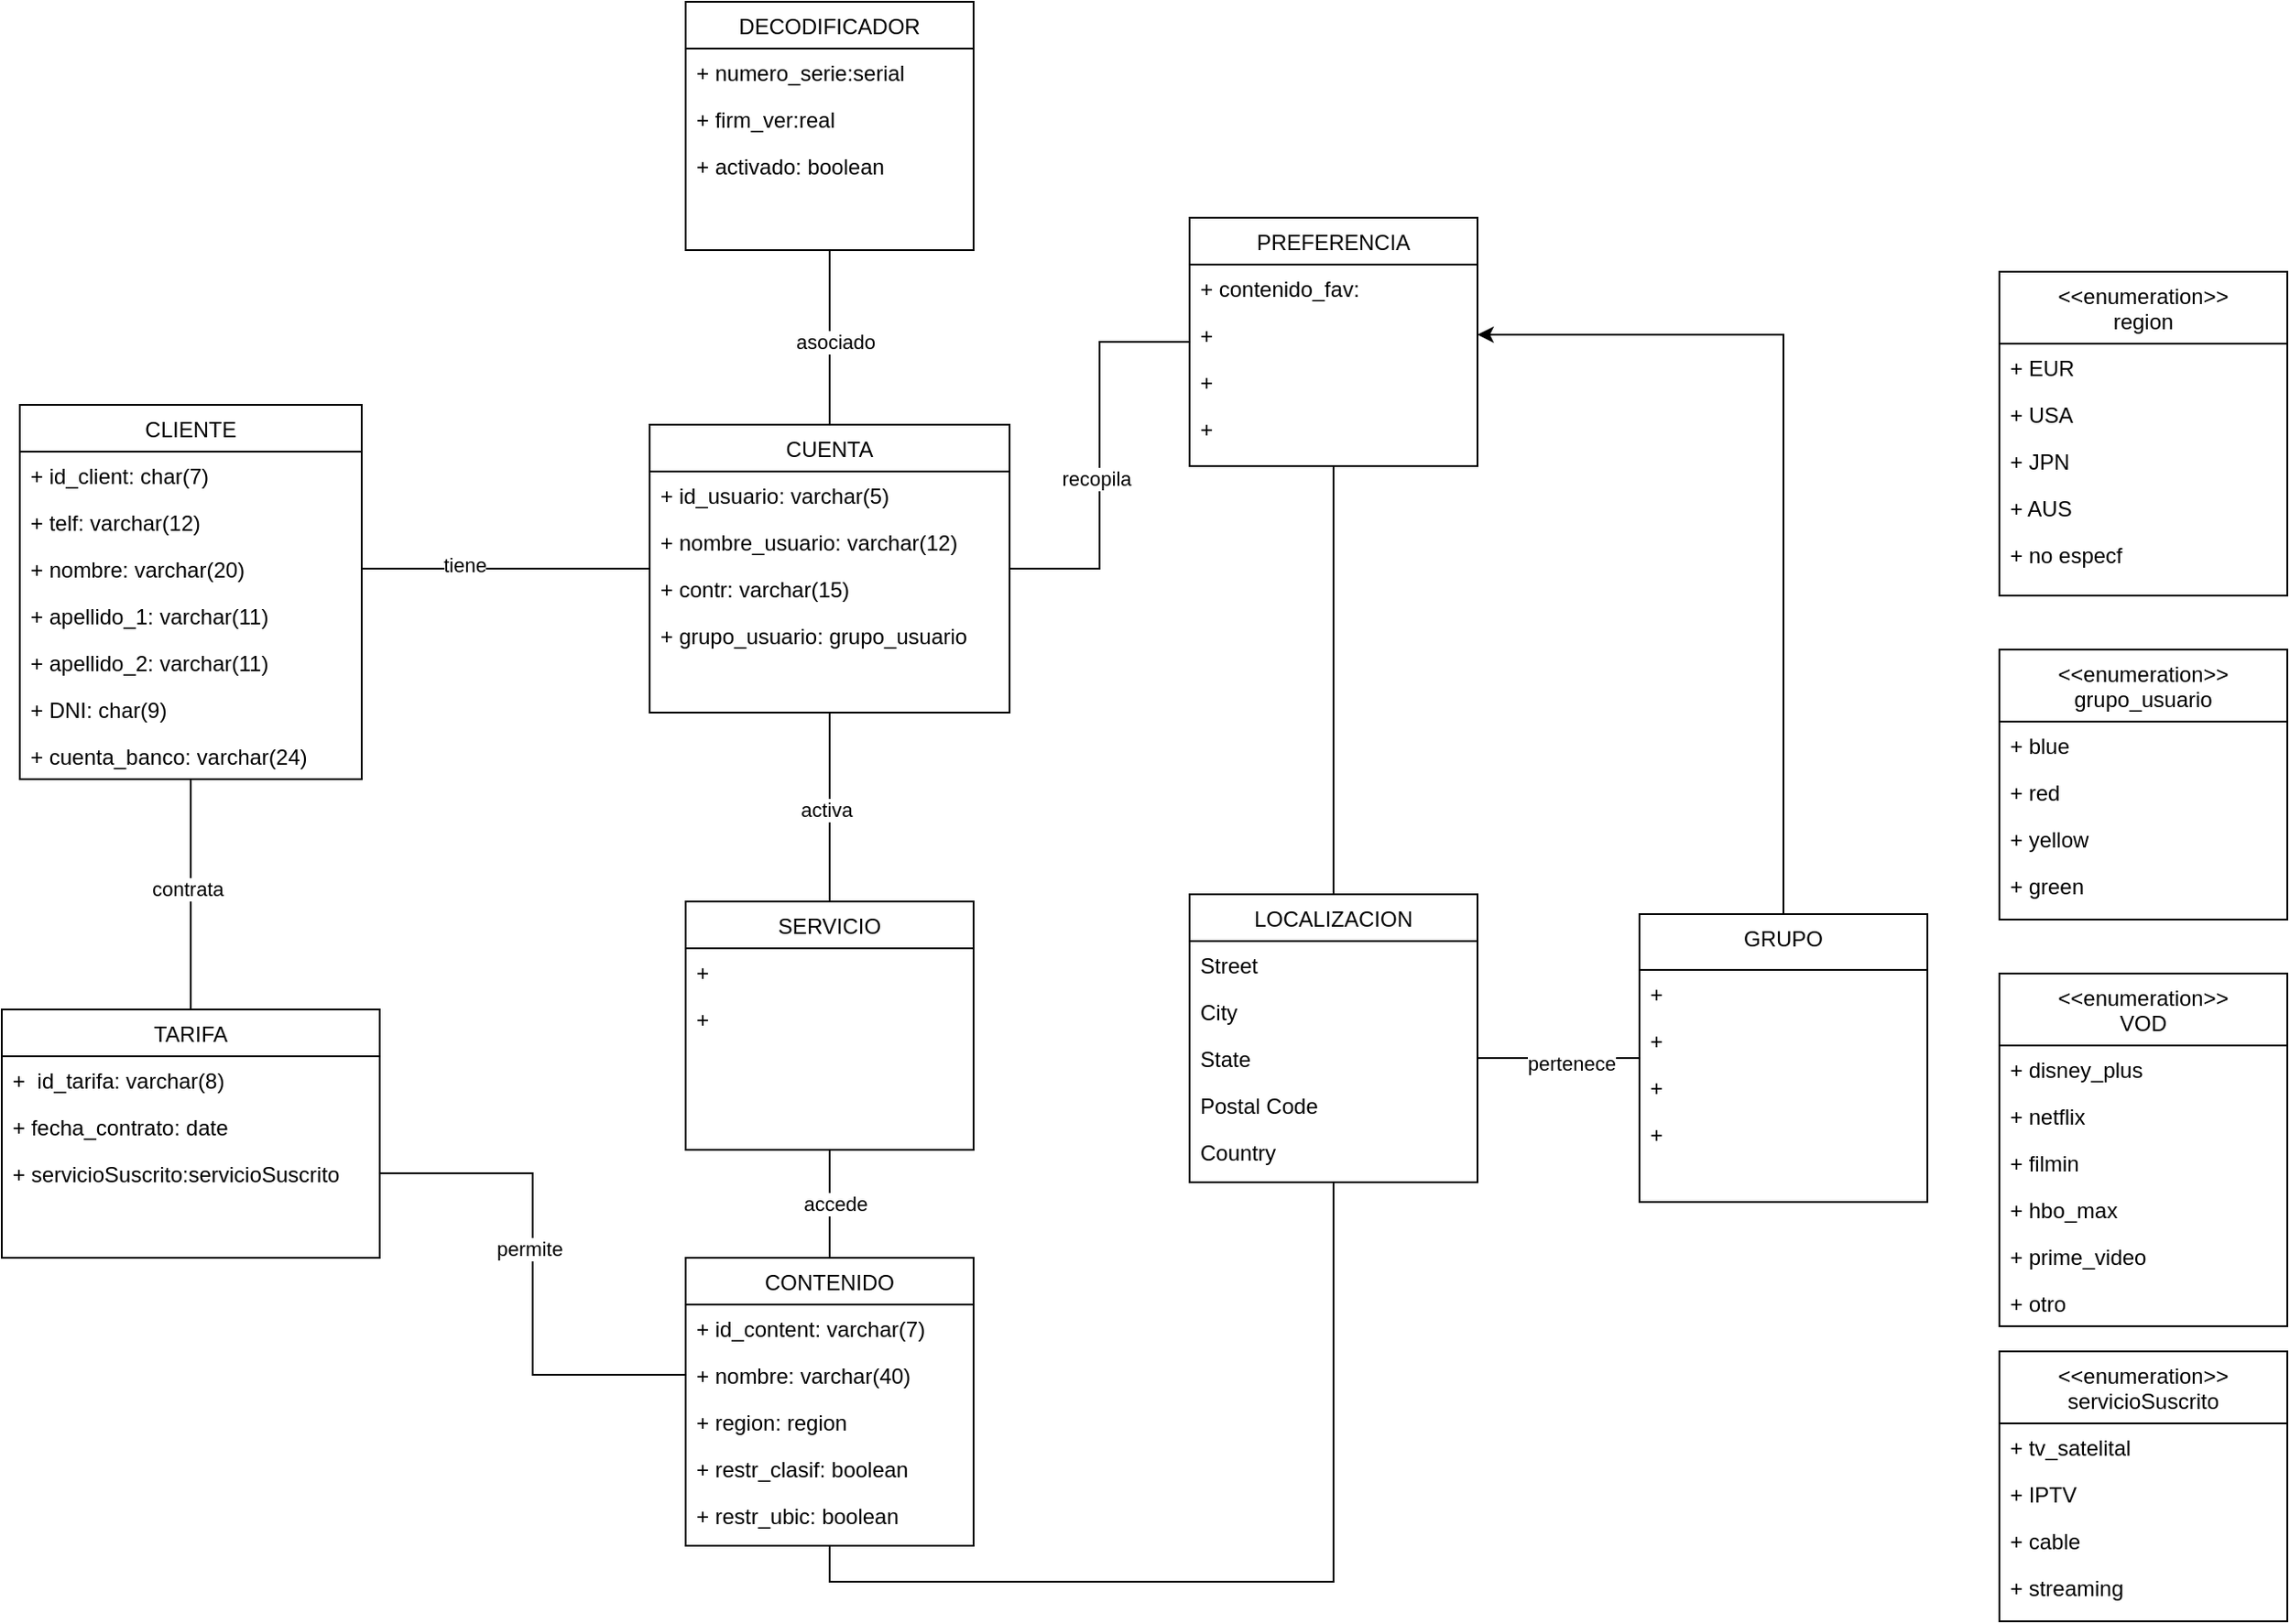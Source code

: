 <mxfile version="24.0.7" type="github">
  <diagram id="C5RBs43oDa-KdzZeNtuy" name="Page-1">
    <mxGraphModel dx="1909" dy="1015" grid="1" gridSize="10" guides="1" tooltips="1" connect="1" arrows="1" fold="1" page="1" pageScale="1" pageWidth="827" pageHeight="1169" math="0" shadow="0">
      <root>
        <mxCell id="WIyWlLk6GJQsqaUBKTNV-0" />
        <mxCell id="WIyWlLk6GJQsqaUBKTNV-1" parent="WIyWlLk6GJQsqaUBKTNV-0" />
        <mxCell id="OLZ3vEkBodLthMXeUplP-11" style="edgeStyle=orthogonalEdgeStyle;rounded=0;orthogonalLoop=1;jettySize=auto;html=1;exitX=0.5;exitY=1;exitDx=0;exitDy=0;entryX=0.5;entryY=0;entryDx=0;entryDy=0;endArrow=none;endFill=0;" edge="1" parent="WIyWlLk6GJQsqaUBKTNV-1" source="zkfFHV4jXpPFQw0GAbJ--0" target="BiyjkGnfigbdb9Xx6nrp-0">
          <mxGeometry relative="1" as="geometry" />
        </mxCell>
        <mxCell id="OLZ3vEkBodLthMXeUplP-12" value="contrata" style="edgeLabel;html=1;align=center;verticalAlign=middle;resizable=0;points=[];" vertex="1" connectable="0" parent="OLZ3vEkBodLthMXeUplP-11">
          <mxGeometry x="-0.044" y="-2" relative="1" as="geometry">
            <mxPoint as="offset" />
          </mxGeometry>
        </mxCell>
        <mxCell id="zkfFHV4jXpPFQw0GAbJ--0" value="CLIENTE" style="swimlane;fontStyle=0;align=center;verticalAlign=top;childLayout=stackLayout;horizontal=1;startSize=26;horizontalStack=0;resizeParent=1;resizeLast=0;collapsible=1;marginBottom=0;rounded=0;shadow=0;strokeWidth=1;" parent="WIyWlLk6GJQsqaUBKTNV-1" vertex="1">
          <mxGeometry x="30" y="244" width="190" height="208" as="geometry">
            <mxRectangle x="230" y="140" width="160" height="26" as="alternateBounds" />
          </mxGeometry>
        </mxCell>
        <mxCell id="zkfFHV4jXpPFQw0GAbJ--1" value="+ id_client: char(7)" style="text;align=left;verticalAlign=top;spacingLeft=4;spacingRight=4;overflow=hidden;rotatable=0;points=[[0,0.5],[1,0.5]];portConstraint=eastwest;" parent="zkfFHV4jXpPFQw0GAbJ--0" vertex="1">
          <mxGeometry y="26" width="190" height="26" as="geometry" />
        </mxCell>
        <mxCell id="zkfFHV4jXpPFQw0GAbJ--2" value="+ telf: varchar(12)" style="text;align=left;verticalAlign=top;spacingLeft=4;spacingRight=4;overflow=hidden;rotatable=0;points=[[0,0.5],[1,0.5]];portConstraint=eastwest;rounded=0;shadow=0;html=0;" parent="zkfFHV4jXpPFQw0GAbJ--0" vertex="1">
          <mxGeometry y="52" width="190" height="26" as="geometry" />
        </mxCell>
        <mxCell id="P8lz9PiU9ktM1Q12ASle-17" value="+ nombre: varchar(20)" style="text;align=left;verticalAlign=top;spacingLeft=4;spacingRight=4;overflow=hidden;rotatable=0;points=[[0,0.5],[1,0.5]];portConstraint=eastwest;rounded=0;shadow=0;html=0;" parent="zkfFHV4jXpPFQw0GAbJ--0" vertex="1">
          <mxGeometry y="78" width="190" height="26" as="geometry" />
        </mxCell>
        <mxCell id="zkfFHV4jXpPFQw0GAbJ--3" value="+ apellido_1: varchar(11)" style="text;align=left;verticalAlign=top;spacingLeft=4;spacingRight=4;overflow=hidden;rotatable=0;points=[[0,0.5],[1,0.5]];portConstraint=eastwest;rounded=0;shadow=0;html=0;" parent="zkfFHV4jXpPFQw0GAbJ--0" vertex="1">
          <mxGeometry y="104" width="190" height="26" as="geometry" />
        </mxCell>
        <mxCell id="P8lz9PiU9ktM1Q12ASle-18" value="+ apellido_2: varchar(11)" style="text;align=left;verticalAlign=top;spacingLeft=4;spacingRight=4;overflow=hidden;rotatable=0;points=[[0,0.5],[1,0.5]];portConstraint=eastwest;rounded=0;shadow=0;html=0;" parent="zkfFHV4jXpPFQw0GAbJ--0" vertex="1">
          <mxGeometry y="130" width="190" height="26" as="geometry" />
        </mxCell>
        <mxCell id="P8lz9PiU9ktM1Q12ASle-19" value="+ DNI: char(9)" style="text;align=left;verticalAlign=top;spacingLeft=4;spacingRight=4;overflow=hidden;rotatable=0;points=[[0,0.5],[1,0.5]];portConstraint=eastwest;rounded=0;shadow=0;html=0;" parent="zkfFHV4jXpPFQw0GAbJ--0" vertex="1">
          <mxGeometry y="156" width="190" height="26" as="geometry" />
        </mxCell>
        <mxCell id="OLZ3vEkBodLthMXeUplP-75" value="+ cuenta_banco: varchar(24)" style="text;align=left;verticalAlign=top;spacingLeft=4;spacingRight=4;overflow=hidden;rotatable=0;points=[[0,0.5],[1,0.5]];portConstraint=eastwest;rounded=0;shadow=0;html=0;" vertex="1" parent="zkfFHV4jXpPFQw0GAbJ--0">
          <mxGeometry y="182" width="190" height="26" as="geometry" />
        </mxCell>
        <mxCell id="P8lz9PiU9ktM1Q12ASle-37" style="edgeStyle=orthogonalEdgeStyle;rounded=0;orthogonalLoop=1;jettySize=auto;html=1;exitX=1;exitY=0.5;exitDx=0;exitDy=0;" parent="zkfFHV4jXpPFQw0GAbJ--0" source="P8lz9PiU9ktM1Q12ASle-17" target="P8lz9PiU9ktM1Q12ASle-17" edge="1">
          <mxGeometry relative="1" as="geometry" />
        </mxCell>
        <mxCell id="zkfFHV4jXpPFQw0GAbJ--6" value="PREFERENCIA" style="swimlane;fontStyle=0;align=center;verticalAlign=top;childLayout=stackLayout;horizontal=1;startSize=26;horizontalStack=0;resizeParent=1;resizeLast=0;collapsible=1;marginBottom=0;rounded=0;shadow=0;strokeWidth=1;" parent="WIyWlLk6GJQsqaUBKTNV-1" vertex="1">
          <mxGeometry x="680" y="140" width="160" height="138" as="geometry">
            <mxRectangle x="130" y="380" width="160" height="26" as="alternateBounds" />
          </mxGeometry>
        </mxCell>
        <mxCell id="zkfFHV4jXpPFQw0GAbJ--7" value="+ contenido_fav:" style="text;align=left;verticalAlign=top;spacingLeft=4;spacingRight=4;overflow=hidden;rotatable=0;points=[[0,0.5],[1,0.5]];portConstraint=eastwest;" parent="zkfFHV4jXpPFQw0GAbJ--6" vertex="1">
          <mxGeometry y="26" width="160" height="26" as="geometry" />
        </mxCell>
        <mxCell id="zkfFHV4jXpPFQw0GAbJ--8" value="+ " style="text;align=left;verticalAlign=top;spacingLeft=4;spacingRight=4;overflow=hidden;rotatable=0;points=[[0,0.5],[1,0.5]];portConstraint=eastwest;rounded=0;shadow=0;html=0;" parent="zkfFHV4jXpPFQw0GAbJ--6" vertex="1">
          <mxGeometry y="52" width="160" height="26" as="geometry" />
        </mxCell>
        <mxCell id="zkfFHV4jXpPFQw0GAbJ--11" value="+" style="text;align=left;verticalAlign=top;spacingLeft=4;spacingRight=4;overflow=hidden;rotatable=0;points=[[0,0.5],[1,0.5]];portConstraint=eastwest;" parent="zkfFHV4jXpPFQw0GAbJ--6" vertex="1">
          <mxGeometry y="78" width="160" height="26" as="geometry" />
        </mxCell>
        <mxCell id="OLZ3vEkBodLthMXeUplP-2" value="+" style="text;align=left;verticalAlign=top;spacingLeft=4;spacingRight=4;overflow=hidden;rotatable=0;points=[[0,0.5],[1,0.5]];portConstraint=eastwest;" vertex="1" parent="zkfFHV4jXpPFQw0GAbJ--6">
          <mxGeometry y="104" width="160" height="26" as="geometry" />
        </mxCell>
        <mxCell id="OLZ3vEkBodLthMXeUplP-27" style="edgeStyle=orthogonalEdgeStyle;rounded=0;orthogonalLoop=1;jettySize=auto;html=1;exitX=0.5;exitY=1;exitDx=0;exitDy=0;entryX=0.5;entryY=0;entryDx=0;entryDy=0;endArrow=none;endFill=0;" edge="1" parent="WIyWlLk6GJQsqaUBKTNV-1" source="zkfFHV4jXpPFQw0GAbJ--13" target="-EemoGR4RHHQRgBJBGxL-6">
          <mxGeometry relative="1" as="geometry" />
        </mxCell>
        <mxCell id="OLZ3vEkBodLthMXeUplP-28" value="activa" style="edgeLabel;html=1;align=center;verticalAlign=middle;resizable=0;points=[];" vertex="1" connectable="0" parent="OLZ3vEkBodLthMXeUplP-27">
          <mxGeometry x="0.03" y="-2" relative="1" as="geometry">
            <mxPoint as="offset" />
          </mxGeometry>
        </mxCell>
        <mxCell id="OLZ3vEkBodLthMXeUplP-32" style="edgeStyle=orthogonalEdgeStyle;rounded=0;orthogonalLoop=1;jettySize=auto;html=1;exitX=1;exitY=0.5;exitDx=0;exitDy=0;endArrow=none;endFill=0;" edge="1" parent="WIyWlLk6GJQsqaUBKTNV-1" source="zkfFHV4jXpPFQw0GAbJ--13" target="zkfFHV4jXpPFQw0GAbJ--6">
          <mxGeometry relative="1" as="geometry" />
        </mxCell>
        <mxCell id="OLZ3vEkBodLthMXeUplP-33" value="recopila" style="edgeLabel;html=1;align=center;verticalAlign=middle;resizable=0;points=[];" vertex="1" connectable="0" parent="OLZ3vEkBodLthMXeUplP-32">
          <mxGeometry x="-0.123" y="1" relative="1" as="geometry">
            <mxPoint x="-1" y="-1" as="offset" />
          </mxGeometry>
        </mxCell>
        <mxCell id="zkfFHV4jXpPFQw0GAbJ--13" value="CUENTA" style="swimlane;fontStyle=0;align=center;verticalAlign=top;childLayout=stackLayout;horizontal=1;startSize=26;horizontalStack=0;resizeParent=1;resizeLast=0;collapsible=1;marginBottom=0;rounded=0;shadow=0;strokeWidth=1;" parent="WIyWlLk6GJQsqaUBKTNV-1" vertex="1">
          <mxGeometry x="380" y="255" width="200" height="160" as="geometry">
            <mxRectangle x="340" y="380" width="170" height="26" as="alternateBounds" />
          </mxGeometry>
        </mxCell>
        <mxCell id="OLZ3vEkBodLthMXeUplP-42" value="+ id_usuario: varchar(5)" style="text;align=left;verticalAlign=top;spacingLeft=4;spacingRight=4;overflow=hidden;rotatable=0;points=[[0,0.5],[1,0.5]];portConstraint=eastwest;" vertex="1" parent="zkfFHV4jXpPFQw0GAbJ--13">
          <mxGeometry y="26" width="200" height="26" as="geometry" />
        </mxCell>
        <mxCell id="zkfFHV4jXpPFQw0GAbJ--14" value="+ nombre_usuario: varchar(12)" style="text;align=left;verticalAlign=top;spacingLeft=4;spacingRight=4;overflow=hidden;rotatable=0;points=[[0,0.5],[1,0.5]];portConstraint=eastwest;" parent="zkfFHV4jXpPFQw0GAbJ--13" vertex="1">
          <mxGeometry y="52" width="200" height="26" as="geometry" />
        </mxCell>
        <mxCell id="OLZ3vEkBodLthMXeUplP-8" value="+ contr: varchar(15)" style="text;align=left;verticalAlign=top;spacingLeft=4;spacingRight=4;overflow=hidden;rotatable=0;points=[[0,0.5],[1,0.5]];portConstraint=eastwest;" vertex="1" parent="zkfFHV4jXpPFQw0GAbJ--13">
          <mxGeometry y="78" width="200" height="26" as="geometry" />
        </mxCell>
        <mxCell id="OLZ3vEkBodLthMXeUplP-52" value="+ grupo_usuario: grupo_usuario" style="text;align=left;verticalAlign=top;spacingLeft=4;spacingRight=4;overflow=hidden;rotatable=0;points=[[0,0.5],[1,0.5]];portConstraint=eastwest;" vertex="1" parent="zkfFHV4jXpPFQw0GAbJ--13">
          <mxGeometry y="104" width="200" height="26" as="geometry" />
        </mxCell>
        <mxCell id="OLZ3vEkBodLthMXeUplP-29" style="edgeStyle=orthogonalEdgeStyle;rounded=0;orthogonalLoop=1;jettySize=auto;html=1;exitX=0.5;exitY=0;exitDx=0;exitDy=0;entryX=0.5;entryY=1;entryDx=0;entryDy=0;endArrow=none;endFill=0;" edge="1" parent="WIyWlLk6GJQsqaUBKTNV-1" source="zkfFHV4jXpPFQw0GAbJ--17" target="-EemoGR4RHHQRgBJBGxL-6">
          <mxGeometry relative="1" as="geometry" />
        </mxCell>
        <mxCell id="OLZ3vEkBodLthMXeUplP-30" value="accede" style="edgeLabel;html=1;align=center;verticalAlign=middle;resizable=0;points=[];" vertex="1" connectable="0" parent="OLZ3vEkBodLthMXeUplP-29">
          <mxGeometry x="-0.016" y="-3" relative="1" as="geometry">
            <mxPoint y="-1" as="offset" />
          </mxGeometry>
        </mxCell>
        <mxCell id="OLZ3vEkBodLthMXeUplP-40" style="edgeStyle=orthogonalEdgeStyle;rounded=0;orthogonalLoop=1;jettySize=auto;html=1;exitX=0.5;exitY=1;exitDx=0;exitDy=0;entryX=0.5;entryY=1;entryDx=0;entryDy=0;endArrow=none;endFill=0;" edge="1" parent="WIyWlLk6GJQsqaUBKTNV-1" source="zkfFHV4jXpPFQw0GAbJ--17" target="BiyjkGnfigbdb9Xx6nrp-6">
          <mxGeometry relative="1" as="geometry" />
        </mxCell>
        <mxCell id="zkfFHV4jXpPFQw0GAbJ--17" value="CONTENIDO " style="swimlane;fontStyle=0;align=center;verticalAlign=top;childLayout=stackLayout;horizontal=1;startSize=26;horizontalStack=0;resizeParent=1;resizeLast=0;collapsible=1;marginBottom=0;rounded=0;shadow=0;strokeWidth=1;" parent="WIyWlLk6GJQsqaUBKTNV-1" vertex="1">
          <mxGeometry x="400" y="718" width="160" height="160" as="geometry">
            <mxRectangle x="110" y="180" width="160" height="26" as="alternateBounds" />
          </mxGeometry>
        </mxCell>
        <mxCell id="zkfFHV4jXpPFQw0GAbJ--18" value="+ id_content: varchar(7)" style="text;align=left;verticalAlign=top;spacingLeft=4;spacingRight=4;overflow=hidden;rotatable=0;points=[[0,0.5],[1,0.5]];portConstraint=eastwest;" parent="zkfFHV4jXpPFQw0GAbJ--17" vertex="1">
          <mxGeometry y="26" width="160" height="26" as="geometry" />
        </mxCell>
        <mxCell id="zkfFHV4jXpPFQw0GAbJ--19" value="+ nombre: varchar(40)" style="text;align=left;verticalAlign=top;spacingLeft=4;spacingRight=4;overflow=hidden;rotatable=0;points=[[0,0.5],[1,0.5]];portConstraint=eastwest;rounded=0;shadow=0;html=0;" parent="zkfFHV4jXpPFQw0GAbJ--17" vertex="1">
          <mxGeometry y="52" width="160" height="26" as="geometry" />
        </mxCell>
        <mxCell id="zkfFHV4jXpPFQw0GAbJ--20" value="+ region: region" style="text;align=left;verticalAlign=top;spacingLeft=4;spacingRight=4;overflow=hidden;rotatable=0;points=[[0,0.5],[1,0.5]];portConstraint=eastwest;rounded=0;shadow=0;html=0;" parent="zkfFHV4jXpPFQw0GAbJ--17" vertex="1">
          <mxGeometry y="78" width="160" height="26" as="geometry" />
        </mxCell>
        <mxCell id="zkfFHV4jXpPFQw0GAbJ--22" value="+ restr_clasif: boolean" style="text;align=left;verticalAlign=top;spacingLeft=4;spacingRight=4;overflow=hidden;rotatable=0;points=[[0,0.5],[1,0.5]];portConstraint=eastwest;rounded=0;shadow=0;html=0;" parent="zkfFHV4jXpPFQw0GAbJ--17" vertex="1">
          <mxGeometry y="104" width="160" height="26" as="geometry" />
        </mxCell>
        <mxCell id="zkfFHV4jXpPFQw0GAbJ--21" value="+ restr_ubic: boolean" style="text;align=left;verticalAlign=top;spacingLeft=4;spacingRight=4;overflow=hidden;rotatable=0;points=[[0,0.5],[1,0.5]];portConstraint=eastwest;rounded=0;shadow=0;html=0;" parent="zkfFHV4jXpPFQw0GAbJ--17" vertex="1">
          <mxGeometry y="130" width="160" height="26" as="geometry" />
        </mxCell>
        <mxCell id="OLZ3vEkBodLthMXeUplP-38" style="edgeStyle=orthogonalEdgeStyle;rounded=0;orthogonalLoop=1;jettySize=auto;html=1;exitX=0.5;exitY=1;exitDx=0;exitDy=0;entryX=0.5;entryY=0;entryDx=0;entryDy=0;endArrow=none;endFill=0;" edge="1" parent="WIyWlLk6GJQsqaUBKTNV-1" source="-EemoGR4RHHQRgBJBGxL-0" target="zkfFHV4jXpPFQw0GAbJ--13">
          <mxGeometry relative="1" as="geometry" />
        </mxCell>
        <mxCell id="OLZ3vEkBodLthMXeUplP-39" value="asociado" style="edgeLabel;html=1;align=center;verticalAlign=middle;resizable=0;points=[];" vertex="1" connectable="0" parent="OLZ3vEkBodLthMXeUplP-38">
          <mxGeometry x="0.042" y="3" relative="1" as="geometry">
            <mxPoint as="offset" />
          </mxGeometry>
        </mxCell>
        <mxCell id="-EemoGR4RHHQRgBJBGxL-0" value="DECODIFICADOR" style="swimlane;fontStyle=0;align=center;verticalAlign=top;childLayout=stackLayout;horizontal=1;startSize=26;horizontalStack=0;resizeParent=1;resizeLast=0;collapsible=1;marginBottom=0;rounded=0;shadow=0;strokeWidth=1;" parent="WIyWlLk6GJQsqaUBKTNV-1" vertex="1">
          <mxGeometry x="400" y="20" width="160" height="138" as="geometry">
            <mxRectangle x="130" y="380" width="160" height="26" as="alternateBounds" />
          </mxGeometry>
        </mxCell>
        <mxCell id="-EemoGR4RHHQRgBJBGxL-1" value="+ numero_serie:serial" style="text;align=left;verticalAlign=top;spacingLeft=4;spacingRight=4;overflow=hidden;rotatable=0;points=[[0,0.5],[1,0.5]];portConstraint=eastwest;" parent="-EemoGR4RHHQRgBJBGxL-0" vertex="1">
          <mxGeometry y="26" width="160" height="26" as="geometry" />
        </mxCell>
        <mxCell id="-EemoGR4RHHQRgBJBGxL-2" value="+ firm_ver:real" style="text;align=left;verticalAlign=top;spacingLeft=4;spacingRight=4;overflow=hidden;rotatable=0;points=[[0,0.5],[1,0.5]];portConstraint=eastwest;rounded=0;shadow=0;html=0;" parent="-EemoGR4RHHQRgBJBGxL-0" vertex="1">
          <mxGeometry y="52" width="160" height="26" as="geometry" />
        </mxCell>
        <mxCell id="P8lz9PiU9ktM1Q12ASle-33" value="+ activado: boolean" style="text;align=left;verticalAlign=top;spacingLeft=4;spacingRight=4;overflow=hidden;rotatable=0;points=[[0,0.5],[1,0.5]];portConstraint=eastwest;rounded=0;shadow=0;html=0;" parent="-EemoGR4RHHQRgBJBGxL-0" vertex="1">
          <mxGeometry y="78" width="160" height="26" as="geometry" />
        </mxCell>
        <mxCell id="-EemoGR4RHHQRgBJBGxL-6" value="SERVICIO" style="swimlane;fontStyle=0;align=center;verticalAlign=top;childLayout=stackLayout;horizontal=1;startSize=26;horizontalStack=0;resizeParent=1;resizeLast=0;collapsible=1;marginBottom=0;rounded=0;shadow=0;strokeWidth=1;" parent="WIyWlLk6GJQsqaUBKTNV-1" vertex="1">
          <mxGeometry x="400" y="520" width="160" height="138" as="geometry">
            <mxRectangle x="130" y="380" width="160" height="26" as="alternateBounds" />
          </mxGeometry>
        </mxCell>
        <mxCell id="-EemoGR4RHHQRgBJBGxL-7" value="+ " style="text;align=left;verticalAlign=top;spacingLeft=4;spacingRight=4;overflow=hidden;rotatable=0;points=[[0,0.5],[1,0.5]];portConstraint=eastwest;" parent="-EemoGR4RHHQRgBJBGxL-6" vertex="1">
          <mxGeometry y="26" width="160" height="26" as="geometry" />
        </mxCell>
        <mxCell id="-EemoGR4RHHQRgBJBGxL-8" value="+ " style="text;align=left;verticalAlign=top;spacingLeft=4;spacingRight=4;overflow=hidden;rotatable=0;points=[[0,0.5],[1,0.5]];portConstraint=eastwest;rounded=0;shadow=0;html=0;" parent="-EemoGR4RHHQRgBJBGxL-6" vertex="1">
          <mxGeometry y="52" width="160" height="26" as="geometry" />
        </mxCell>
        <mxCell id="BiyjkGnfigbdb9Xx6nrp-0" value="TARIFA" style="swimlane;fontStyle=0;align=center;verticalAlign=top;childLayout=stackLayout;horizontal=1;startSize=26;horizontalStack=0;resizeParent=1;resizeLast=0;collapsible=1;marginBottom=0;rounded=0;shadow=0;strokeWidth=1;" parent="WIyWlLk6GJQsqaUBKTNV-1" vertex="1">
          <mxGeometry x="20" y="580" width="210" height="138" as="geometry">
            <mxRectangle x="130" y="380" width="160" height="26" as="alternateBounds" />
          </mxGeometry>
        </mxCell>
        <mxCell id="BiyjkGnfigbdb9Xx6nrp-1" value="+  id_tarifa: varchar(8)" style="text;align=left;verticalAlign=top;spacingLeft=4;spacingRight=4;overflow=hidden;rotatable=0;points=[[0,0.5],[1,0.5]];portConstraint=eastwest;" parent="BiyjkGnfigbdb9Xx6nrp-0" vertex="1">
          <mxGeometry y="26" width="210" height="26" as="geometry" />
        </mxCell>
        <mxCell id="OLZ3vEkBodLthMXeUplP-74" value="+ fecha_contrato: date" style="text;align=left;verticalAlign=top;spacingLeft=4;spacingRight=4;overflow=hidden;rotatable=0;points=[[0,0.5],[1,0.5]];portConstraint=eastwest;rounded=0;shadow=0;html=0;" vertex="1" parent="BiyjkGnfigbdb9Xx6nrp-0">
          <mxGeometry y="52" width="210" height="26" as="geometry" />
        </mxCell>
        <mxCell id="BiyjkGnfigbdb9Xx6nrp-2" value="+ servicioSuscrito:servicioSuscrito" style="text;align=left;verticalAlign=top;spacingLeft=4;spacingRight=4;overflow=hidden;rotatable=0;points=[[0,0.5],[1,0.5]];portConstraint=eastwest;rounded=0;shadow=0;html=0;" parent="BiyjkGnfigbdb9Xx6nrp-0" vertex="1">
          <mxGeometry y="78" width="210" height="26" as="geometry" />
        </mxCell>
        <mxCell id="OLZ3vEkBodLthMXeUplP-41" style="edgeStyle=orthogonalEdgeStyle;rounded=0;orthogonalLoop=1;jettySize=auto;html=1;exitX=0.5;exitY=0;exitDx=0;exitDy=0;entryX=0.5;entryY=1;entryDx=0;entryDy=0;endArrow=none;endFill=0;" edge="1" parent="WIyWlLk6GJQsqaUBKTNV-1" source="BiyjkGnfigbdb9Xx6nrp-6" target="zkfFHV4jXpPFQw0GAbJ--6">
          <mxGeometry relative="1" as="geometry" />
        </mxCell>
        <mxCell id="BiyjkGnfigbdb9Xx6nrp-6" value="LOCALIZACION" style="swimlane;fontStyle=0;align=center;verticalAlign=top;childLayout=stackLayout;horizontal=1;startSize=26;horizontalStack=0;resizeParent=1;resizeLast=0;collapsible=1;marginBottom=0;rounded=0;shadow=0;strokeWidth=1;" parent="WIyWlLk6GJQsqaUBKTNV-1" vertex="1">
          <mxGeometry x="680" y="516" width="160" height="160" as="geometry">
            <mxRectangle x="550" y="140" width="160" height="26" as="alternateBounds" />
          </mxGeometry>
        </mxCell>
        <mxCell id="BiyjkGnfigbdb9Xx6nrp-7" value="Street" style="text;align=left;verticalAlign=top;spacingLeft=4;spacingRight=4;overflow=hidden;rotatable=0;points=[[0,0.5],[1,0.5]];portConstraint=eastwest;" parent="BiyjkGnfigbdb9Xx6nrp-6" vertex="1">
          <mxGeometry y="26" width="160" height="26" as="geometry" />
        </mxCell>
        <mxCell id="BiyjkGnfigbdb9Xx6nrp-8" value="City" style="text;align=left;verticalAlign=top;spacingLeft=4;spacingRight=4;overflow=hidden;rotatable=0;points=[[0,0.5],[1,0.5]];portConstraint=eastwest;rounded=0;shadow=0;html=0;" parent="BiyjkGnfigbdb9Xx6nrp-6" vertex="1">
          <mxGeometry y="52" width="160" height="26" as="geometry" />
        </mxCell>
        <mxCell id="BiyjkGnfigbdb9Xx6nrp-9" value="State" style="text;align=left;verticalAlign=top;spacingLeft=4;spacingRight=4;overflow=hidden;rotatable=0;points=[[0,0.5],[1,0.5]];portConstraint=eastwest;rounded=0;shadow=0;html=0;" parent="BiyjkGnfigbdb9Xx6nrp-6" vertex="1">
          <mxGeometry y="78" width="160" height="26" as="geometry" />
        </mxCell>
        <mxCell id="BiyjkGnfigbdb9Xx6nrp-10" value="Postal Code" style="text;align=left;verticalAlign=top;spacingLeft=4;spacingRight=4;overflow=hidden;rotatable=0;points=[[0,0.5],[1,0.5]];portConstraint=eastwest;rounded=0;shadow=0;html=0;" parent="BiyjkGnfigbdb9Xx6nrp-6" vertex="1">
          <mxGeometry y="104" width="160" height="26" as="geometry" />
        </mxCell>
        <mxCell id="BiyjkGnfigbdb9Xx6nrp-11" value="Country" style="text;align=left;verticalAlign=top;spacingLeft=4;spacingRight=4;overflow=hidden;rotatable=0;points=[[0,0.5],[1,0.5]];portConstraint=eastwest;rounded=0;shadow=0;html=0;" parent="BiyjkGnfigbdb9Xx6nrp-6" vertex="1">
          <mxGeometry y="130" width="160" height="26" as="geometry" />
        </mxCell>
        <mxCell id="P8lz9PiU9ktM1Q12ASle-0" value="&lt;&lt;enumeration&gt;&gt;&#xa;region" style="swimlane;fontStyle=0;align=center;verticalAlign=top;childLayout=stackLayout;horizontal=1;startSize=40;horizontalStack=0;resizeParent=1;resizeLast=0;collapsible=1;marginBottom=0;rounded=0;shadow=0;strokeWidth=1;" parent="WIyWlLk6GJQsqaUBKTNV-1" vertex="1">
          <mxGeometry x="1130" y="170" width="160" height="180" as="geometry">
            <mxRectangle x="550" y="140" width="160" height="26" as="alternateBounds" />
          </mxGeometry>
        </mxCell>
        <mxCell id="P8lz9PiU9ktM1Q12ASle-2" value="+ EUR" style="text;align=left;verticalAlign=top;spacingLeft=4;spacingRight=4;overflow=hidden;rotatable=0;points=[[0,0.5],[1,0.5]];portConstraint=eastwest;rounded=0;shadow=0;html=0;" parent="P8lz9PiU9ktM1Q12ASle-0" vertex="1">
          <mxGeometry y="40" width="160" height="26" as="geometry" />
        </mxCell>
        <mxCell id="P8lz9PiU9ktM1Q12ASle-3" value="+ USA" style="text;align=left;verticalAlign=top;spacingLeft=4;spacingRight=4;overflow=hidden;rotatable=0;points=[[0,0.5],[1,0.5]];portConstraint=eastwest;rounded=0;shadow=0;html=0;" parent="P8lz9PiU9ktM1Q12ASle-0" vertex="1">
          <mxGeometry y="66" width="160" height="26" as="geometry" />
        </mxCell>
        <mxCell id="P8lz9PiU9ktM1Q12ASle-4" value="+ JPN" style="text;align=left;verticalAlign=top;spacingLeft=4;spacingRight=4;overflow=hidden;rotatable=0;points=[[0,0.5],[1,0.5]];portConstraint=eastwest;rounded=0;shadow=0;html=0;" parent="P8lz9PiU9ktM1Q12ASle-0" vertex="1">
          <mxGeometry y="92" width="160" height="26" as="geometry" />
        </mxCell>
        <mxCell id="P8lz9PiU9ktM1Q12ASle-5" value="+ AUS" style="text;align=left;verticalAlign=top;spacingLeft=4;spacingRight=4;overflow=hidden;rotatable=0;points=[[0,0.5],[1,0.5]];portConstraint=eastwest;rounded=0;shadow=0;html=0;" parent="P8lz9PiU9ktM1Q12ASle-0" vertex="1">
          <mxGeometry y="118" width="160" height="26" as="geometry" />
        </mxCell>
        <mxCell id="OLZ3vEkBodLthMXeUplP-0" value="+ no especf" style="text;align=left;verticalAlign=top;spacingLeft=4;spacingRight=4;overflow=hidden;rotatable=0;points=[[0,0.5],[1,0.5]];portConstraint=eastwest;rounded=0;shadow=0;html=0;" vertex="1" parent="P8lz9PiU9ktM1Q12ASle-0">
          <mxGeometry y="144" width="160" height="26" as="geometry" />
        </mxCell>
        <mxCell id="OLZ3vEkBodLthMXeUplP-9" style="edgeStyle=orthogonalEdgeStyle;rounded=0;orthogonalLoop=1;jettySize=auto;html=1;exitX=1;exitY=0.5;exitDx=0;exitDy=0;entryX=0;entryY=0.5;entryDx=0;entryDy=0;endArrow=none;endFill=0;" edge="1" parent="WIyWlLk6GJQsqaUBKTNV-1" source="P8lz9PiU9ktM1Q12ASle-17" target="zkfFHV4jXpPFQw0GAbJ--13">
          <mxGeometry relative="1" as="geometry" />
        </mxCell>
        <mxCell id="OLZ3vEkBodLthMXeUplP-10" value="tiene" style="edgeLabel;html=1;align=center;verticalAlign=middle;resizable=0;points=[];" vertex="1" connectable="0" parent="OLZ3vEkBodLthMXeUplP-9">
          <mxGeometry x="-0.279" y="1" relative="1" as="geometry">
            <mxPoint x="-1" y="-1" as="offset" />
          </mxGeometry>
        </mxCell>
        <mxCell id="OLZ3vEkBodLthMXeUplP-23" style="edgeStyle=orthogonalEdgeStyle;rounded=0;orthogonalLoop=1;jettySize=auto;html=1;exitX=1;exitY=0.5;exitDx=0;exitDy=0;entryX=0;entryY=0.5;entryDx=0;entryDy=0;endArrow=none;endFill=0;" edge="1" parent="WIyWlLk6GJQsqaUBKTNV-1" source="BiyjkGnfigbdb9Xx6nrp-2" target="zkfFHV4jXpPFQw0GAbJ--19">
          <mxGeometry relative="1" as="geometry" />
        </mxCell>
        <mxCell id="OLZ3vEkBodLthMXeUplP-24" value="permite" style="edgeLabel;html=1;align=center;verticalAlign=middle;resizable=0;points=[];" vertex="1" connectable="0" parent="OLZ3vEkBodLthMXeUplP-23">
          <mxGeometry x="-0.104" y="-1" relative="1" as="geometry">
            <mxPoint x="-1" as="offset" />
          </mxGeometry>
        </mxCell>
        <mxCell id="OLZ3vEkBodLthMXeUplP-49" style="edgeStyle=orthogonalEdgeStyle;rounded=0;orthogonalLoop=1;jettySize=auto;html=1;entryX=1;entryY=0.5;entryDx=0;entryDy=0;endArrow=none;endFill=0;" edge="1" parent="WIyWlLk6GJQsqaUBKTNV-1" source="OLZ3vEkBodLthMXeUplP-43" target="BiyjkGnfigbdb9Xx6nrp-9">
          <mxGeometry relative="1" as="geometry" />
        </mxCell>
        <mxCell id="OLZ3vEkBodLthMXeUplP-51" value="pertenece" style="edgeLabel;html=1;align=center;verticalAlign=middle;resizable=0;points=[];" vertex="1" connectable="0" parent="OLZ3vEkBodLthMXeUplP-49">
          <mxGeometry x="-0.143" y="3" relative="1" as="geometry">
            <mxPoint as="offset" />
          </mxGeometry>
        </mxCell>
        <mxCell id="OLZ3vEkBodLthMXeUplP-50" style="edgeStyle=orthogonalEdgeStyle;rounded=0;orthogonalLoop=1;jettySize=auto;html=1;exitX=0.5;exitY=0;exitDx=0;exitDy=0;entryX=1;entryY=0.5;entryDx=0;entryDy=0;" edge="1" parent="WIyWlLk6GJQsqaUBKTNV-1" source="OLZ3vEkBodLthMXeUplP-43" target="zkfFHV4jXpPFQw0GAbJ--8">
          <mxGeometry relative="1" as="geometry" />
        </mxCell>
        <mxCell id="OLZ3vEkBodLthMXeUplP-43" value="GRUPO" style="swimlane;fontStyle=0;align=center;verticalAlign=top;childLayout=stackLayout;horizontal=1;startSize=31;horizontalStack=0;resizeParent=1;resizeLast=0;collapsible=1;marginBottom=0;rounded=0;shadow=0;strokeWidth=1;" vertex="1" parent="WIyWlLk6GJQsqaUBKTNV-1">
          <mxGeometry x="930" y="527" width="160" height="160" as="geometry">
            <mxRectangle x="550" y="140" width="160" height="26" as="alternateBounds" />
          </mxGeometry>
        </mxCell>
        <mxCell id="OLZ3vEkBodLthMXeUplP-44" value="+ " style="text;align=left;verticalAlign=top;spacingLeft=4;spacingRight=4;overflow=hidden;rotatable=0;points=[[0,0.5],[1,0.5]];portConstraint=eastwest;rounded=0;shadow=0;html=0;" vertex="1" parent="OLZ3vEkBodLthMXeUplP-43">
          <mxGeometry y="31" width="160" height="26" as="geometry" />
        </mxCell>
        <mxCell id="OLZ3vEkBodLthMXeUplP-45" value="+ " style="text;align=left;verticalAlign=top;spacingLeft=4;spacingRight=4;overflow=hidden;rotatable=0;points=[[0,0.5],[1,0.5]];portConstraint=eastwest;rounded=0;shadow=0;html=0;" vertex="1" parent="OLZ3vEkBodLthMXeUplP-43">
          <mxGeometry y="57" width="160" height="26" as="geometry" />
        </mxCell>
        <mxCell id="OLZ3vEkBodLthMXeUplP-46" value="+ " style="text;align=left;verticalAlign=top;spacingLeft=4;spacingRight=4;overflow=hidden;rotatable=0;points=[[0,0.5],[1,0.5]];portConstraint=eastwest;rounded=0;shadow=0;html=0;" vertex="1" parent="OLZ3vEkBodLthMXeUplP-43">
          <mxGeometry y="83" width="160" height="26" as="geometry" />
        </mxCell>
        <mxCell id="OLZ3vEkBodLthMXeUplP-47" value="+ " style="text;align=left;verticalAlign=top;spacingLeft=4;spacingRight=4;overflow=hidden;rotatable=0;points=[[0,0.5],[1,0.5]];portConstraint=eastwest;rounded=0;shadow=0;html=0;" vertex="1" parent="OLZ3vEkBodLthMXeUplP-43">
          <mxGeometry y="109" width="160" height="26" as="geometry" />
        </mxCell>
        <mxCell id="OLZ3vEkBodLthMXeUplP-53" value="&lt;&lt;enumeration&gt;&gt;&#xa;grupo_usuario" style="swimlane;fontStyle=0;align=center;verticalAlign=top;childLayout=stackLayout;horizontal=1;startSize=40;horizontalStack=0;resizeParent=1;resizeLast=0;collapsible=1;marginBottom=0;rounded=0;shadow=0;strokeWidth=1;" vertex="1" parent="WIyWlLk6GJQsqaUBKTNV-1">
          <mxGeometry x="1130" y="380" width="160" height="150" as="geometry">
            <mxRectangle x="550" y="140" width="160" height="26" as="alternateBounds" />
          </mxGeometry>
        </mxCell>
        <mxCell id="OLZ3vEkBodLthMXeUplP-54" value="+ blue" style="text;align=left;verticalAlign=top;spacingLeft=4;spacingRight=4;overflow=hidden;rotatable=0;points=[[0,0.5],[1,0.5]];portConstraint=eastwest;rounded=0;shadow=0;html=0;" vertex="1" parent="OLZ3vEkBodLthMXeUplP-53">
          <mxGeometry y="40" width="160" height="26" as="geometry" />
        </mxCell>
        <mxCell id="OLZ3vEkBodLthMXeUplP-55" value="+ red" style="text;align=left;verticalAlign=top;spacingLeft=4;spacingRight=4;overflow=hidden;rotatable=0;points=[[0,0.5],[1,0.5]];portConstraint=eastwest;rounded=0;shadow=0;html=0;" vertex="1" parent="OLZ3vEkBodLthMXeUplP-53">
          <mxGeometry y="66" width="160" height="26" as="geometry" />
        </mxCell>
        <mxCell id="OLZ3vEkBodLthMXeUplP-56" value="+ yellow" style="text;align=left;verticalAlign=top;spacingLeft=4;spacingRight=4;overflow=hidden;rotatable=0;points=[[0,0.5],[1,0.5]];portConstraint=eastwest;rounded=0;shadow=0;html=0;" vertex="1" parent="OLZ3vEkBodLthMXeUplP-53">
          <mxGeometry y="92" width="160" height="26" as="geometry" />
        </mxCell>
        <mxCell id="OLZ3vEkBodLthMXeUplP-57" value="+ green" style="text;align=left;verticalAlign=top;spacingLeft=4;spacingRight=4;overflow=hidden;rotatable=0;points=[[0,0.5],[1,0.5]];portConstraint=eastwest;rounded=0;shadow=0;html=0;" vertex="1" parent="OLZ3vEkBodLthMXeUplP-53">
          <mxGeometry y="118" width="160" height="26" as="geometry" />
        </mxCell>
        <mxCell id="OLZ3vEkBodLthMXeUplP-59" value="&lt;&lt;enumeration&gt;&gt;&#xa;VOD&#xa;" style="swimlane;fontStyle=0;align=center;verticalAlign=top;childLayout=stackLayout;horizontal=1;startSize=40;horizontalStack=0;resizeParent=1;resizeLast=0;collapsible=1;marginBottom=0;rounded=0;shadow=0;strokeWidth=1;" vertex="1" parent="WIyWlLk6GJQsqaUBKTNV-1">
          <mxGeometry x="1130" y="560" width="160" height="196" as="geometry">
            <mxRectangle x="550" y="140" width="160" height="26" as="alternateBounds" />
          </mxGeometry>
        </mxCell>
        <mxCell id="OLZ3vEkBodLthMXeUplP-60" value="+ disney_plus" style="text;align=left;verticalAlign=top;spacingLeft=4;spacingRight=4;overflow=hidden;rotatable=0;points=[[0,0.5],[1,0.5]];portConstraint=eastwest;rounded=0;shadow=0;html=0;" vertex="1" parent="OLZ3vEkBodLthMXeUplP-59">
          <mxGeometry y="40" width="160" height="26" as="geometry" />
        </mxCell>
        <mxCell id="OLZ3vEkBodLthMXeUplP-61" value="+ netflix" style="text;align=left;verticalAlign=top;spacingLeft=4;spacingRight=4;overflow=hidden;rotatable=0;points=[[0,0.5],[1,0.5]];portConstraint=eastwest;rounded=0;shadow=0;html=0;" vertex="1" parent="OLZ3vEkBodLthMXeUplP-59">
          <mxGeometry y="66" width="160" height="26" as="geometry" />
        </mxCell>
        <mxCell id="OLZ3vEkBodLthMXeUplP-62" value="+ filmin" style="text;align=left;verticalAlign=top;spacingLeft=4;spacingRight=4;overflow=hidden;rotatable=0;points=[[0,0.5],[1,0.5]];portConstraint=eastwest;rounded=0;shadow=0;html=0;" vertex="1" parent="OLZ3vEkBodLthMXeUplP-59">
          <mxGeometry y="92" width="160" height="26" as="geometry" />
        </mxCell>
        <mxCell id="OLZ3vEkBodLthMXeUplP-63" value="+ hbo_max" style="text;align=left;verticalAlign=top;spacingLeft=4;spacingRight=4;overflow=hidden;rotatable=0;points=[[0,0.5],[1,0.5]];portConstraint=eastwest;rounded=0;shadow=0;html=0;" vertex="1" parent="OLZ3vEkBodLthMXeUplP-59">
          <mxGeometry y="118" width="160" height="26" as="geometry" />
        </mxCell>
        <mxCell id="OLZ3vEkBodLthMXeUplP-64" value="+ prime_video" style="text;align=left;verticalAlign=top;spacingLeft=4;spacingRight=4;overflow=hidden;rotatable=0;points=[[0,0.5],[1,0.5]];portConstraint=eastwest;rounded=0;shadow=0;html=0;" vertex="1" parent="OLZ3vEkBodLthMXeUplP-59">
          <mxGeometry y="144" width="160" height="26" as="geometry" />
        </mxCell>
        <mxCell id="OLZ3vEkBodLthMXeUplP-66" value="+ otro" style="text;align=left;verticalAlign=top;spacingLeft=4;spacingRight=4;overflow=hidden;rotatable=0;points=[[0,0.5],[1,0.5]];portConstraint=eastwest;rounded=0;shadow=0;html=0;" vertex="1" parent="OLZ3vEkBodLthMXeUplP-59">
          <mxGeometry y="170" width="160" height="26" as="geometry" />
        </mxCell>
        <mxCell id="OLZ3vEkBodLthMXeUplP-67" value="&lt;&lt;enumeration&gt;&gt;&#xa;servicioSuscrito&#xa;" style="swimlane;fontStyle=0;align=center;verticalAlign=top;childLayout=stackLayout;horizontal=1;startSize=40;horizontalStack=0;resizeParent=1;resizeLast=0;collapsible=1;marginBottom=0;rounded=0;shadow=0;strokeWidth=1;" vertex="1" parent="WIyWlLk6GJQsqaUBKTNV-1">
          <mxGeometry x="1130" y="770" width="160" height="150" as="geometry">
            <mxRectangle x="550" y="140" width="160" height="26" as="alternateBounds" />
          </mxGeometry>
        </mxCell>
        <mxCell id="OLZ3vEkBodLthMXeUplP-68" value="+ tv_satelital" style="text;align=left;verticalAlign=top;spacingLeft=4;spacingRight=4;overflow=hidden;rotatable=0;points=[[0,0.5],[1,0.5]];portConstraint=eastwest;rounded=0;shadow=0;html=0;" vertex="1" parent="OLZ3vEkBodLthMXeUplP-67">
          <mxGeometry y="40" width="160" height="26" as="geometry" />
        </mxCell>
        <mxCell id="OLZ3vEkBodLthMXeUplP-69" value="+ IPTV" style="text;align=left;verticalAlign=top;spacingLeft=4;spacingRight=4;overflow=hidden;rotatable=0;points=[[0,0.5],[1,0.5]];portConstraint=eastwest;rounded=0;shadow=0;html=0;" vertex="1" parent="OLZ3vEkBodLthMXeUplP-67">
          <mxGeometry y="66" width="160" height="26" as="geometry" />
        </mxCell>
        <mxCell id="OLZ3vEkBodLthMXeUplP-70" value="+ cable" style="text;align=left;verticalAlign=top;spacingLeft=4;spacingRight=4;overflow=hidden;rotatable=0;points=[[0,0.5],[1,0.5]];portConstraint=eastwest;rounded=0;shadow=0;html=0;" vertex="1" parent="OLZ3vEkBodLthMXeUplP-67">
          <mxGeometry y="92" width="160" height="26" as="geometry" />
        </mxCell>
        <mxCell id="OLZ3vEkBodLthMXeUplP-71" value="+ streaming" style="text;align=left;verticalAlign=top;spacingLeft=4;spacingRight=4;overflow=hidden;rotatable=0;points=[[0,0.5],[1,0.5]];portConstraint=eastwest;rounded=0;shadow=0;html=0;" vertex="1" parent="OLZ3vEkBodLthMXeUplP-67">
          <mxGeometry y="118" width="160" height="26" as="geometry" />
        </mxCell>
      </root>
    </mxGraphModel>
  </diagram>
</mxfile>
